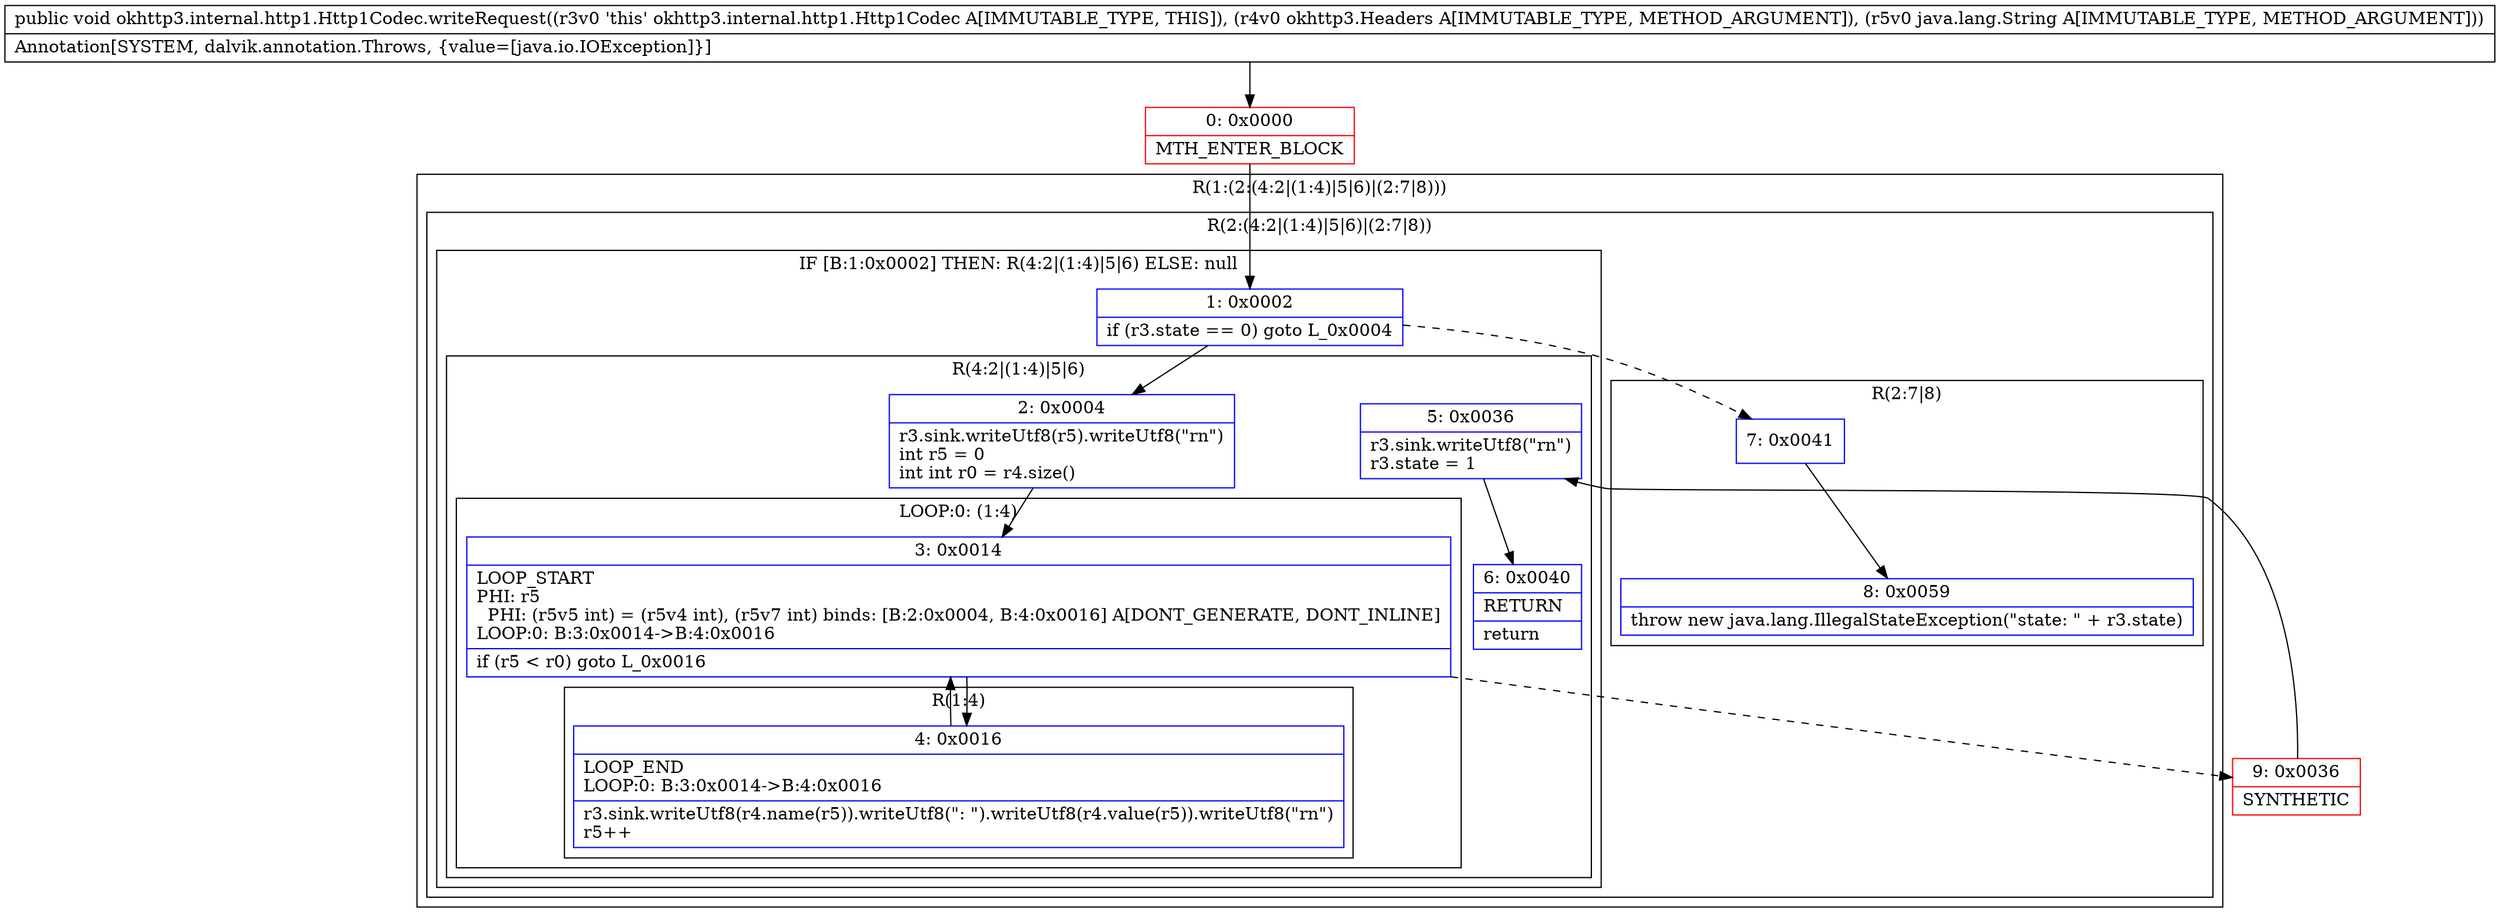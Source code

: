 digraph "CFG forokhttp3.internal.http1.Http1Codec.writeRequest(Lokhttp3\/Headers;Ljava\/lang\/String;)V" {
subgraph cluster_Region_1651181354 {
label = "R(1:(2:(4:2|(1:4)|5|6)|(2:7|8)))";
node [shape=record,color=blue];
subgraph cluster_Region_847204292 {
label = "R(2:(4:2|(1:4)|5|6)|(2:7|8))";
node [shape=record,color=blue];
subgraph cluster_IfRegion_1644538054 {
label = "IF [B:1:0x0002] THEN: R(4:2|(1:4)|5|6) ELSE: null";
node [shape=record,color=blue];
Node_1 [shape=record,label="{1\:\ 0x0002|if (r3.state == 0) goto L_0x0004\l}"];
subgraph cluster_Region_367018080 {
label = "R(4:2|(1:4)|5|6)";
node [shape=record,color=blue];
Node_2 [shape=record,label="{2\:\ 0x0004|r3.sink.writeUtf8(r5).writeUtf8(\"rn\")\lint r5 = 0\lint int r0 = r4.size()\l}"];
subgraph cluster_LoopRegion_21404524 {
label = "LOOP:0: (1:4)";
node [shape=record,color=blue];
Node_3 [shape=record,label="{3\:\ 0x0014|LOOP_START\lPHI: r5 \l  PHI: (r5v5 int) = (r5v4 int), (r5v7 int) binds: [B:2:0x0004, B:4:0x0016] A[DONT_GENERATE, DONT_INLINE]\lLOOP:0: B:3:0x0014\-\>B:4:0x0016\l|if (r5 \< r0) goto L_0x0016\l}"];
subgraph cluster_Region_1984061368 {
label = "R(1:4)";
node [shape=record,color=blue];
Node_4 [shape=record,label="{4\:\ 0x0016|LOOP_END\lLOOP:0: B:3:0x0014\-\>B:4:0x0016\l|r3.sink.writeUtf8(r4.name(r5)).writeUtf8(\": \").writeUtf8(r4.value(r5)).writeUtf8(\"rn\")\lr5++\l}"];
}
}
Node_5 [shape=record,label="{5\:\ 0x0036|r3.sink.writeUtf8(\"rn\")\lr3.state = 1\l}"];
Node_6 [shape=record,label="{6\:\ 0x0040|RETURN\l|return\l}"];
}
}
subgraph cluster_Region_1700952110 {
label = "R(2:7|8)";
node [shape=record,color=blue];
Node_7 [shape=record,label="{7\:\ 0x0041}"];
Node_8 [shape=record,label="{8\:\ 0x0059|throw new java.lang.IllegalStateException(\"state: \" + r3.state)\l}"];
}
}
}
Node_0 [shape=record,color=red,label="{0\:\ 0x0000|MTH_ENTER_BLOCK\l}"];
Node_9 [shape=record,color=red,label="{9\:\ 0x0036|SYNTHETIC\l}"];
MethodNode[shape=record,label="{public void okhttp3.internal.http1.Http1Codec.writeRequest((r3v0 'this' okhttp3.internal.http1.Http1Codec A[IMMUTABLE_TYPE, THIS]), (r4v0 okhttp3.Headers A[IMMUTABLE_TYPE, METHOD_ARGUMENT]), (r5v0 java.lang.String A[IMMUTABLE_TYPE, METHOD_ARGUMENT]))  | Annotation[SYSTEM, dalvik.annotation.Throws, \{value=[java.io.IOException]\}]\l}"];
MethodNode -> Node_0;
Node_1 -> Node_2;
Node_1 -> Node_7[style=dashed];
Node_2 -> Node_3;
Node_3 -> Node_4;
Node_3 -> Node_9[style=dashed];
Node_4 -> Node_3;
Node_5 -> Node_6;
Node_7 -> Node_8;
Node_0 -> Node_1;
Node_9 -> Node_5;
}

